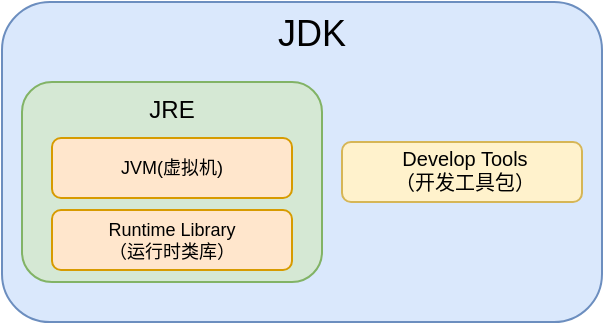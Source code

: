 <mxfile version="15.4.0" type="device"><diagram id="tzbYEDRUVBEZwUfo-KNC" name="第 1 页"><mxGraphModel dx="1086" dy="806" grid="1" gridSize="10" guides="1" tooltips="1" connect="1" arrows="1" fold="1" page="1" pageScale="1" pageWidth="320" pageHeight="200" background="#FFFFFF" math="0" shadow="0"><root><mxCell id="0"/><mxCell id="1" parent="0"/><mxCell id="YMMKZfFOaGrFE7x1RYX2-1" value="JDK" style="rounded=1;whiteSpace=wrap;html=1;align=center;fillColor=#dae8fc;strokeColor=#6c8ebf;fontSize=18;labelPosition=center;verticalLabelPosition=top;verticalAlign=bottom;spacingBottom=-30;spacingLeft=10;" parent="1" vertex="1"><mxGeometry x="10" y="20" width="300" height="160" as="geometry"/></mxCell><mxCell id="YMMKZfFOaGrFE7x1RYX2-2" value="JRE" style="rounded=1;whiteSpace=wrap;html=1;fillColor=#d5e8d4;strokeColor=#82b366;labelPosition=center;verticalLabelPosition=top;align=center;verticalAlign=bottom;spacingBottom=-23;" parent="1" vertex="1"><mxGeometry x="20" y="60" width="150" height="100" as="geometry"/></mxCell><mxCell id="YMMKZfFOaGrFE7x1RYX2-4" value="&lt;font style=&quot;font-size: 10px;&quot;&gt;Develop Tools&lt;br style=&quot;font-size: 10px;&quot;&gt;（开发工具包）&lt;/font&gt;" style="rounded=1;whiteSpace=wrap;html=1;fontSize=10;fillColor=#fff2cc;strokeColor=#d6b656;align=center;horizontal=1;verticalAlign=middle;labelPosition=center;verticalLabelPosition=middle;spacingBottom=3;spacingLeft=3;" parent="1" vertex="1"><mxGeometry x="180" y="90" width="120" height="30" as="geometry"/></mxCell><mxCell id="YMMKZfFOaGrFE7x1RYX2-5" value="JVM(虚拟机)" style="rounded=1;whiteSpace=wrap;html=1;fillColor=#ffe6cc;strokeColor=#d79b00;fontSize=9;spacing=2;align=center;" parent="1" vertex="1"><mxGeometry x="35" y="88" width="120" height="30" as="geometry"/></mxCell><mxCell id="YMMKZfFOaGrFE7x1RYX2-6" value="Runtime Library&lt;br style=&quot;font-size: 9px;&quot;&gt;（运行时类库）" style="rounded=1;whiteSpace=wrap;html=1;fillColor=#ffe6cc;strokeColor=#d79b00;fontSize=9;" parent="1" vertex="1"><mxGeometry x="35" y="124" width="120" height="30" as="geometry"/></mxCell></root></mxGraphModel></diagram></mxfile>